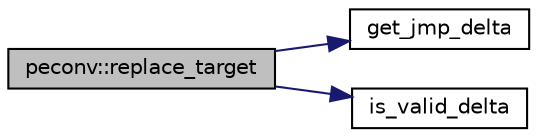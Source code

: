digraph "peconv::replace_target"
{
 // LATEX_PDF_SIZE
  edge [fontname="Helvetica",fontsize="10",labelfontname="Helvetica",labelfontsize="10"];
  node [fontname="Helvetica",fontsize="10",shape=record];
  rankdir="LR";
  Node1 [label="peconv::replace_target",height=0.2,width=0.4,color="black", fillcolor="grey75", style="filled", fontcolor="black",tooltip=" "];
  Node1 -> Node2 [color="midnightblue",fontsize="10",style="solid",fontname="Helvetica"];
  Node2 [label="get_jmp_delta",height=0.2,width=0.4,color="black", fillcolor="white", style="filled",URL="$hooks_8cpp.html#a57569380a053fc3b1b44fd5b7f8d8904",tooltip=" "];
  Node1 -> Node3 [color="midnightblue",fontsize="10",style="solid",fontname="Helvetica"];
  Node3 [label="is_valid_delta",height=0.2,width=0.4,color="black", fillcolor="white", style="filled",URL="$hooks_8cpp.html#af48839ae565817ce546c278c526e3030",tooltip=" "];
}
